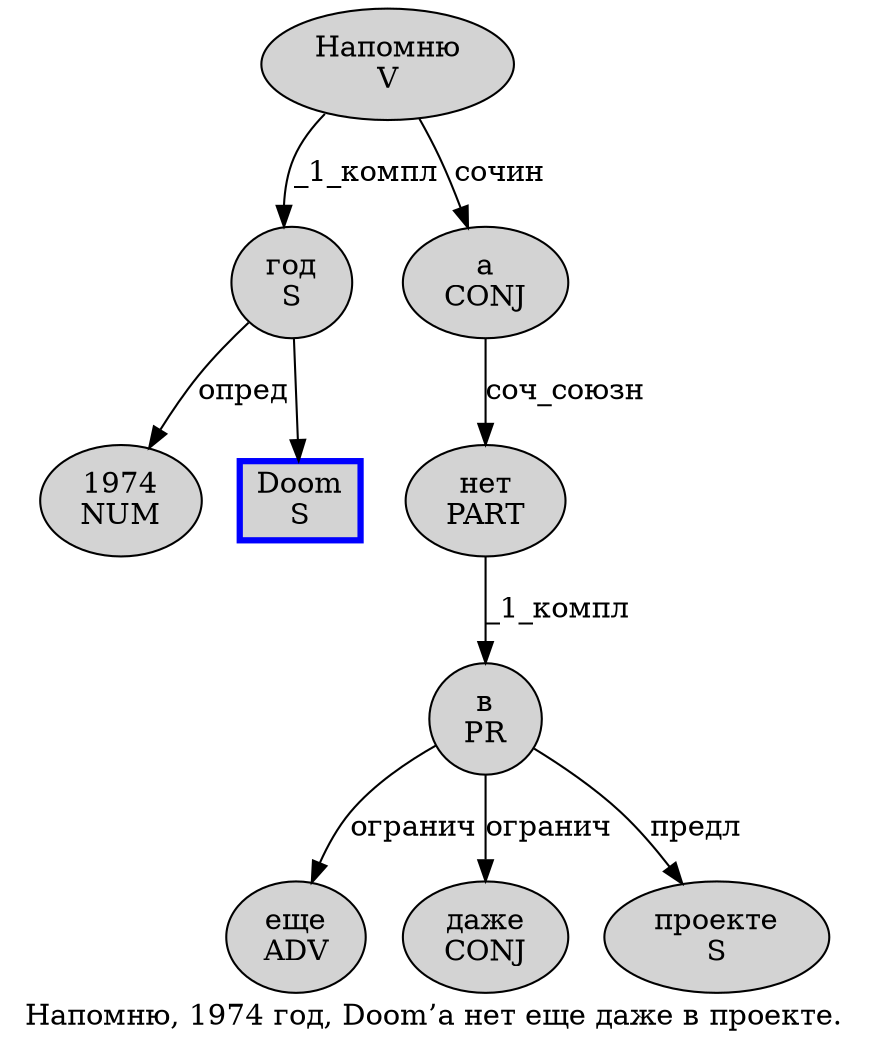 digraph SENTENCE_2180 {
	graph [label="Напомню, 1974 год, Doom’а нет еще даже в проекте."]
	node [style=filled]
		0 [label="Напомню
V" color="" fillcolor=lightgray penwidth=1 shape=ellipse]
		2 [label="1974
NUM" color="" fillcolor=lightgray penwidth=1 shape=ellipse]
		3 [label="год
S" color="" fillcolor=lightgray penwidth=1 shape=ellipse]
		5 [label="Doom
S" color=blue fillcolor=lightgray penwidth=3 shape=box]
		7 [label="а
CONJ" color="" fillcolor=lightgray penwidth=1 shape=ellipse]
		8 [label="нет
PART" color="" fillcolor=lightgray penwidth=1 shape=ellipse]
		9 [label="еще
ADV" color="" fillcolor=lightgray penwidth=1 shape=ellipse]
		10 [label="даже
CONJ" color="" fillcolor=lightgray penwidth=1 shape=ellipse]
		11 [label="в
PR" color="" fillcolor=lightgray penwidth=1 shape=ellipse]
		12 [label="проекте
S" color="" fillcolor=lightgray penwidth=1 shape=ellipse]
			0 -> 3 [label="_1_компл"]
			0 -> 7 [label="сочин"]
			3 -> 2 [label="опред"]
			3 -> 5
			11 -> 9 [label="огранич"]
			11 -> 10 [label="огранич"]
			11 -> 12 [label="предл"]
			8 -> 11 [label="_1_компл"]
			7 -> 8 [label="соч_союзн"]
}